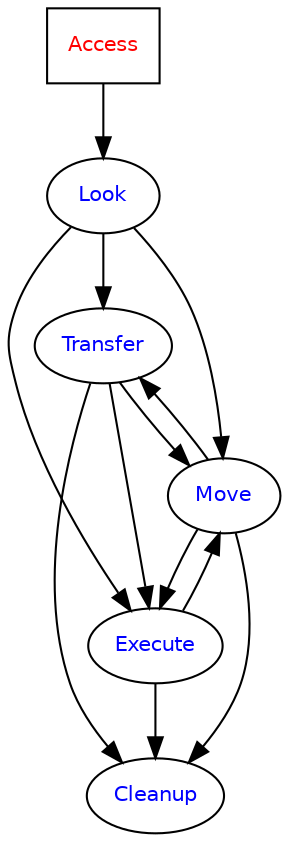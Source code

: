 digraph Ontology {
	node [fontcolor=blue,
		fontname=Helvetica,
		fontsize=10,
		shape=oval
	];
	edge [color=black,
		style=""
	];
	Access	 [fontcolor=red,
		shape=box];
	Access -> Look	 [minlen=1,
		style=solid];
	Look -> Transfer	 [style=solid];
	Look -> Move	 [style=solid];
	Look -> Execute	 [style=solid];
	Transfer -> Move	 [style=solid];
	Transfer -> Execute	 [style=solid];
	Transfer -> Cleanup	 [style=solid];
	Move -> Transfer	 [style=solid];
	Move -> Execute	 [style=solid];
	Move -> Cleanup	 [style=solid];
	Execute -> Move	 [style=solid];
	Execute -> Cleanup	 [style=solid];
}
